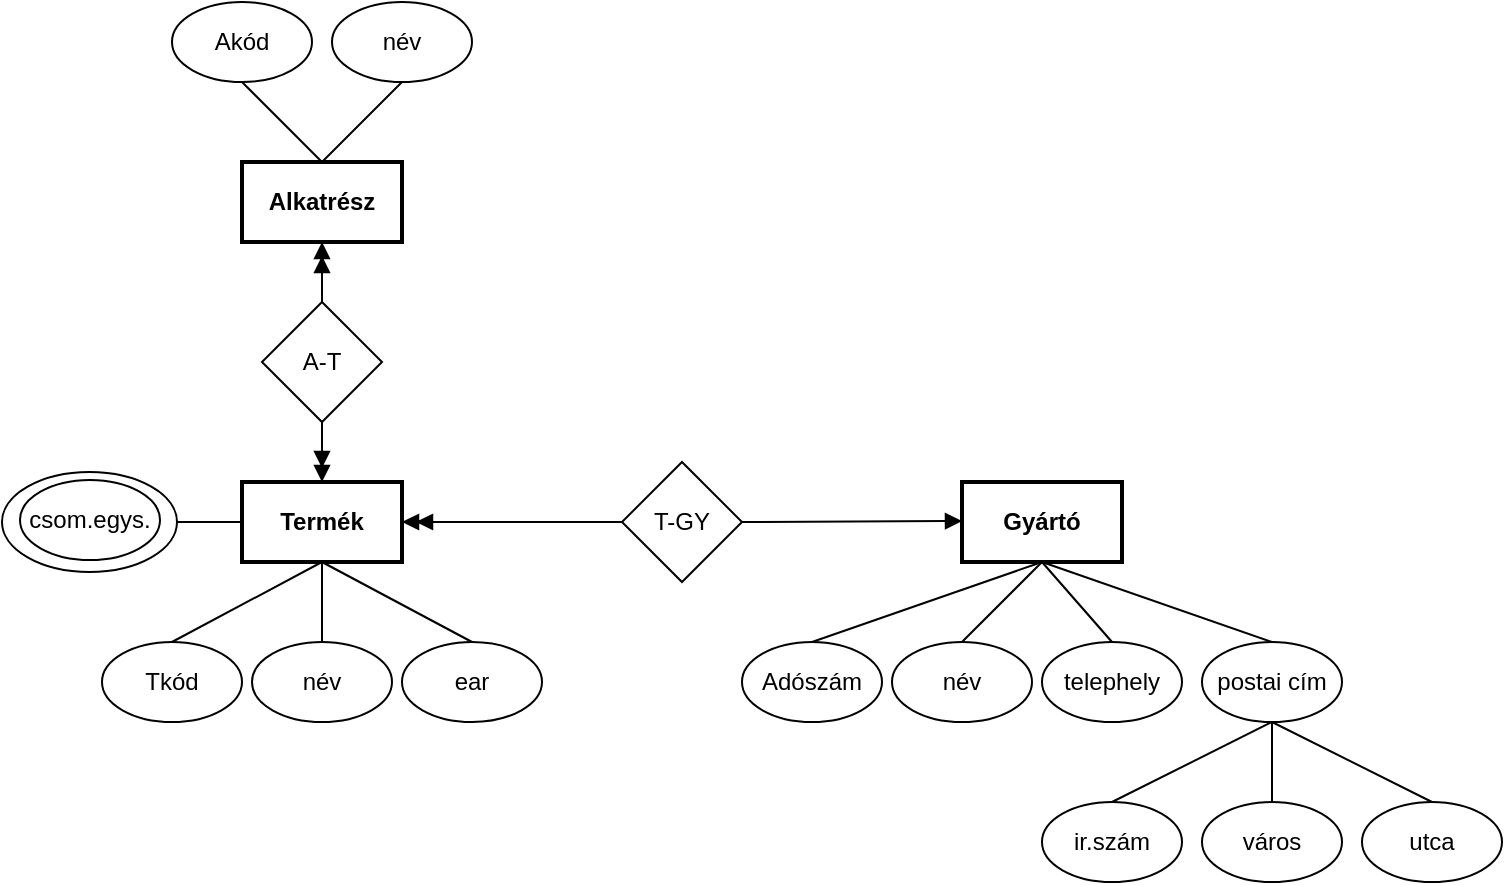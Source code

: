 <mxfile version="26.0.16">
  <diagram name="1 oldal" id="SWGS1Y7EocCnBRG4nAMQ">
    <mxGraphModel dx="826" dy="435" grid="1" gridSize="10" guides="1" tooltips="1" connect="1" arrows="1" fold="1" page="1" pageScale="1" pageWidth="827" pageHeight="1169" math="0" shadow="0">
      <root>
        <mxCell id="0" />
        <mxCell id="1" parent="0" />
        <mxCell id="RpMsPmkwIsjMrGcKM_-s-1" value="Termék" style="rounded=0;whiteSpace=wrap;html=1;strokeWidth=2;fontStyle=1" vertex="1" parent="1">
          <mxGeometry x="160" y="360" width="80" height="40" as="geometry" />
        </mxCell>
        <mxCell id="RpMsPmkwIsjMrGcKM_-s-21" style="edgeStyle=orthogonalEdgeStyle;rounded=0;orthogonalLoop=1;jettySize=auto;html=1;entryX=1;entryY=0.5;entryDx=0;entryDy=0;endArrow=doubleBlock;endFill=1;" edge="1" parent="1" source="RpMsPmkwIsjMrGcKM_-s-3" target="RpMsPmkwIsjMrGcKM_-s-1">
          <mxGeometry relative="1" as="geometry" />
        </mxCell>
        <mxCell id="RpMsPmkwIsjMrGcKM_-s-3" value="T-GY" style="rhombus;whiteSpace=wrap;html=1;" vertex="1" parent="1">
          <mxGeometry x="350" y="350" width="60" height="60" as="geometry" />
        </mxCell>
        <mxCell id="RpMsPmkwIsjMrGcKM_-s-5" value="" style="endArrow=block;html=1;rounded=0;exitX=1;exitY=0.5;exitDx=0;exitDy=0;entryX=0;entryY=0.5;entryDx=0;entryDy=0;endFill=1;" edge="1" parent="1" source="RpMsPmkwIsjMrGcKM_-s-3">
          <mxGeometry width="50" height="50" relative="1" as="geometry">
            <mxPoint x="450" y="379.5" as="sourcePoint" />
            <mxPoint x="520" y="379.5" as="targetPoint" />
          </mxGeometry>
        </mxCell>
        <mxCell id="RpMsPmkwIsjMrGcKM_-s-6" value="Tkód" style="ellipse;whiteSpace=wrap;html=1;" vertex="1" parent="1">
          <mxGeometry x="90" y="440" width="70" height="40" as="geometry" />
        </mxCell>
        <mxCell id="RpMsPmkwIsjMrGcKM_-s-7" value="név" style="ellipse;whiteSpace=wrap;html=1;" vertex="1" parent="1">
          <mxGeometry x="165" y="440" width="70" height="40" as="geometry" />
        </mxCell>
        <mxCell id="RpMsPmkwIsjMrGcKM_-s-8" value="ear" style="ellipse;whiteSpace=wrap;html=1;" vertex="1" parent="1">
          <mxGeometry x="240" y="440" width="70" height="40" as="geometry" />
        </mxCell>
        <mxCell id="RpMsPmkwIsjMrGcKM_-s-9" value="" style="endArrow=none;html=1;rounded=0;exitX=0.5;exitY=0;exitDx=0;exitDy=0;entryX=0;entryY=0.5;entryDx=0;entryDy=0;" edge="1" parent="1" source="RpMsPmkwIsjMrGcKM_-s-6">
          <mxGeometry width="50" height="50" relative="1" as="geometry">
            <mxPoint x="130" y="400" as="sourcePoint" />
            <mxPoint x="200" y="400" as="targetPoint" />
          </mxGeometry>
        </mxCell>
        <mxCell id="RpMsPmkwIsjMrGcKM_-s-10" value="" style="endArrow=none;html=1;rounded=0;exitX=0.5;exitY=0;exitDx=0;exitDy=0;entryX=0.5;entryY=1;entryDx=0;entryDy=0;" edge="1" parent="1" source="RpMsPmkwIsjMrGcKM_-s-7" target="RpMsPmkwIsjMrGcKM_-s-1">
          <mxGeometry width="50" height="50" relative="1" as="geometry">
            <mxPoint x="132" y="448" as="sourcePoint" />
            <mxPoint x="210" y="410" as="targetPoint" />
          </mxGeometry>
        </mxCell>
        <mxCell id="RpMsPmkwIsjMrGcKM_-s-11" value="" style="endArrow=none;html=1;rounded=0;exitX=0.5;exitY=0;exitDx=0;exitDy=0;" edge="1" parent="1" source="RpMsPmkwIsjMrGcKM_-s-8">
          <mxGeometry width="50" height="50" relative="1" as="geometry">
            <mxPoint x="210" y="450" as="sourcePoint" />
            <mxPoint x="200" y="400" as="targetPoint" />
          </mxGeometry>
        </mxCell>
        <mxCell id="RpMsPmkwIsjMrGcKM_-s-12" value="Gyártó" style="rounded=0;whiteSpace=wrap;html=1;strokeWidth=2;fontStyle=1" vertex="1" parent="1">
          <mxGeometry x="520" y="360" width="80" height="40" as="geometry" />
        </mxCell>
        <mxCell id="RpMsPmkwIsjMrGcKM_-s-14" value="Adószám" style="ellipse;whiteSpace=wrap;html=1;" vertex="1" parent="1">
          <mxGeometry x="410" y="440" width="70" height="40" as="geometry" />
        </mxCell>
        <mxCell id="RpMsPmkwIsjMrGcKM_-s-15" value="név" style="ellipse;whiteSpace=wrap;html=1;" vertex="1" parent="1">
          <mxGeometry x="485" y="440" width="70" height="40" as="geometry" />
        </mxCell>
        <mxCell id="RpMsPmkwIsjMrGcKM_-s-16" value="telephely" style="ellipse;whiteSpace=wrap;html=1;" vertex="1" parent="1">
          <mxGeometry x="560" y="440" width="70" height="40" as="geometry" />
        </mxCell>
        <mxCell id="RpMsPmkwIsjMrGcKM_-s-17" value="" style="endArrow=none;html=1;rounded=0;exitX=0.5;exitY=0;exitDx=0;exitDy=0;entryX=0;entryY=0.5;entryDx=0;entryDy=0;" edge="1" parent="1" source="RpMsPmkwIsjMrGcKM_-s-14">
          <mxGeometry width="50" height="50" relative="1" as="geometry">
            <mxPoint x="490" y="400" as="sourcePoint" />
            <mxPoint x="560" y="400" as="targetPoint" />
          </mxGeometry>
        </mxCell>
        <mxCell id="RpMsPmkwIsjMrGcKM_-s-18" value="" style="endArrow=none;html=1;rounded=0;exitX=0.5;exitY=0;exitDx=0;exitDy=0;entryX=0.5;entryY=1;entryDx=0;entryDy=0;" edge="1" parent="1" source="RpMsPmkwIsjMrGcKM_-s-15" target="RpMsPmkwIsjMrGcKM_-s-12">
          <mxGeometry width="50" height="50" relative="1" as="geometry">
            <mxPoint x="492" y="448" as="sourcePoint" />
            <mxPoint x="570" y="410" as="targetPoint" />
          </mxGeometry>
        </mxCell>
        <mxCell id="RpMsPmkwIsjMrGcKM_-s-19" value="" style="endArrow=none;html=1;rounded=0;exitX=0.5;exitY=0;exitDx=0;exitDy=0;" edge="1" parent="1" source="RpMsPmkwIsjMrGcKM_-s-16">
          <mxGeometry width="50" height="50" relative="1" as="geometry">
            <mxPoint x="570" y="450" as="sourcePoint" />
            <mxPoint x="560" y="400" as="targetPoint" />
          </mxGeometry>
        </mxCell>
        <mxCell id="RpMsPmkwIsjMrGcKM_-s-22" value="postai cím" style="ellipse;whiteSpace=wrap;html=1;" vertex="1" parent="1">
          <mxGeometry x="640" y="440" width="70" height="40" as="geometry" />
        </mxCell>
        <mxCell id="RpMsPmkwIsjMrGcKM_-s-23" value="" style="endArrow=none;html=1;rounded=0;exitX=0.5;exitY=0;exitDx=0;exitDy=0;entryX=0.5;entryY=1;entryDx=0;entryDy=0;" edge="1" parent="1" source="RpMsPmkwIsjMrGcKM_-s-22" target="RpMsPmkwIsjMrGcKM_-s-12">
          <mxGeometry width="50" height="50" relative="1" as="geometry">
            <mxPoint x="605" y="450" as="sourcePoint" />
            <mxPoint x="570" y="410" as="targetPoint" />
          </mxGeometry>
        </mxCell>
        <mxCell id="RpMsPmkwIsjMrGcKM_-s-24" value="ir.szám" style="ellipse;whiteSpace=wrap;html=1;" vertex="1" parent="1">
          <mxGeometry x="560" y="520" width="70" height="40" as="geometry" />
        </mxCell>
        <mxCell id="RpMsPmkwIsjMrGcKM_-s-25" value="" style="endArrow=none;html=1;rounded=0;exitX=0.5;exitY=0;exitDx=0;exitDy=0;entryX=0.5;entryY=1;entryDx=0;entryDy=0;" edge="1" parent="1" source="RpMsPmkwIsjMrGcKM_-s-24" target="RpMsPmkwIsjMrGcKM_-s-22">
          <mxGeometry width="50" height="50" relative="1" as="geometry">
            <mxPoint x="725" y="530" as="sourcePoint" />
            <mxPoint x="660" y="500" as="targetPoint" />
          </mxGeometry>
        </mxCell>
        <mxCell id="RpMsPmkwIsjMrGcKM_-s-26" value="város" style="ellipse;whiteSpace=wrap;html=1;" vertex="1" parent="1">
          <mxGeometry x="640" y="520" width="70" height="40" as="geometry" />
        </mxCell>
        <mxCell id="RpMsPmkwIsjMrGcKM_-s-27" value="utca" style="ellipse;whiteSpace=wrap;html=1;" vertex="1" parent="1">
          <mxGeometry x="720" y="520" width="70" height="40" as="geometry" />
        </mxCell>
        <mxCell id="RpMsPmkwIsjMrGcKM_-s-28" value="" style="endArrow=none;html=1;rounded=0;exitX=0.5;exitY=0;exitDx=0;exitDy=0;entryX=0.5;entryY=1;entryDx=0;entryDy=0;" edge="1" parent="1" source="RpMsPmkwIsjMrGcKM_-s-26" target="RpMsPmkwIsjMrGcKM_-s-22">
          <mxGeometry width="50" height="50" relative="1" as="geometry">
            <mxPoint x="605" y="530" as="sourcePoint" />
            <mxPoint x="710" y="500" as="targetPoint" />
          </mxGeometry>
        </mxCell>
        <mxCell id="RpMsPmkwIsjMrGcKM_-s-29" value="" style="endArrow=none;html=1;rounded=0;exitX=0.5;exitY=0;exitDx=0;exitDy=0;entryX=0.5;entryY=1;entryDx=0;entryDy=0;" edge="1" parent="1" source="RpMsPmkwIsjMrGcKM_-s-27" target="RpMsPmkwIsjMrGcKM_-s-22">
          <mxGeometry width="50" height="50" relative="1" as="geometry">
            <mxPoint x="615" y="540" as="sourcePoint" />
            <mxPoint x="770" y="490" as="targetPoint" />
          </mxGeometry>
        </mxCell>
        <mxCell id="RpMsPmkwIsjMrGcKM_-s-30" value="Tkód" style="ellipse;whiteSpace=wrap;html=1;" vertex="1" parent="1">
          <mxGeometry x="40" y="355" width="87.5" height="50" as="geometry" />
        </mxCell>
        <mxCell id="RpMsPmkwIsjMrGcKM_-s-31" value="csom.egys." style="ellipse;whiteSpace=wrap;html=1;" vertex="1" parent="1">
          <mxGeometry x="49" y="359" width="70" height="40" as="geometry" />
        </mxCell>
        <mxCell id="RpMsPmkwIsjMrGcKM_-s-32" value="" style="endArrow=none;html=1;rounded=0;entryX=0;entryY=0.5;entryDx=0;entryDy=0;exitX=1;exitY=0.5;exitDx=0;exitDy=0;" edge="1" parent="1" source="RpMsPmkwIsjMrGcKM_-s-30" target="RpMsPmkwIsjMrGcKM_-s-1">
          <mxGeometry width="50" height="50" relative="1" as="geometry">
            <mxPoint x="140" y="400" as="sourcePoint" />
            <mxPoint x="202.5" y="340" as="targetPoint" />
          </mxGeometry>
        </mxCell>
        <mxCell id="RpMsPmkwIsjMrGcKM_-s-33" value="Alkatrész" style="rounded=0;whiteSpace=wrap;html=1;strokeWidth=2;fontStyle=1" vertex="1" parent="1">
          <mxGeometry x="160" y="200" width="80" height="40" as="geometry" />
        </mxCell>
        <mxCell id="RpMsPmkwIsjMrGcKM_-s-35" style="edgeStyle=orthogonalEdgeStyle;rounded=0;orthogonalLoop=1;jettySize=auto;html=1;entryX=0.5;entryY=1;entryDx=0;entryDy=0;endArrow=doubleBlock;startFill=0;endFill=1;" edge="1" parent="1" source="RpMsPmkwIsjMrGcKM_-s-34" target="RpMsPmkwIsjMrGcKM_-s-33">
          <mxGeometry relative="1" as="geometry" />
        </mxCell>
        <mxCell id="RpMsPmkwIsjMrGcKM_-s-36" style="edgeStyle=orthogonalEdgeStyle;rounded=0;orthogonalLoop=1;jettySize=auto;html=1;entryX=0.5;entryY=0;entryDx=0;entryDy=0;endArrow=doubleBlock;startFill=0;endFill=1;" edge="1" parent="1" source="RpMsPmkwIsjMrGcKM_-s-34" target="RpMsPmkwIsjMrGcKM_-s-1">
          <mxGeometry relative="1" as="geometry" />
        </mxCell>
        <mxCell id="RpMsPmkwIsjMrGcKM_-s-34" value="A-T" style="rhombus;whiteSpace=wrap;html=1;" vertex="1" parent="1">
          <mxGeometry x="170" y="270" width="60" height="60" as="geometry" />
        </mxCell>
        <mxCell id="RpMsPmkwIsjMrGcKM_-s-37" value="név" style="ellipse;whiteSpace=wrap;html=1;" vertex="1" parent="1">
          <mxGeometry x="205" y="120" width="70" height="40" as="geometry" />
        </mxCell>
        <mxCell id="RpMsPmkwIsjMrGcKM_-s-38" value="Akód" style="ellipse;whiteSpace=wrap;html=1;" vertex="1" parent="1">
          <mxGeometry x="125" y="120" width="70" height="40" as="geometry" />
        </mxCell>
        <mxCell id="RpMsPmkwIsjMrGcKM_-s-39" style="rounded=0;orthogonalLoop=1;jettySize=auto;html=1;entryX=0.5;entryY=0;entryDx=0;entryDy=0;endArrow=none;startFill=0;exitX=0.5;exitY=1;exitDx=0;exitDy=0;" edge="1" parent="1" source="RpMsPmkwIsjMrGcKM_-s-37" target="RpMsPmkwIsjMrGcKM_-s-33">
          <mxGeometry relative="1" as="geometry" />
        </mxCell>
        <mxCell id="RpMsPmkwIsjMrGcKM_-s-40" style="rounded=0;orthogonalLoop=1;jettySize=auto;html=1;exitX=0.5;exitY=1;exitDx=0;exitDy=0;entryX=0.5;entryY=0;entryDx=0;entryDy=0;endArrow=none;startFill=0;" edge="1" parent="1" source="RpMsPmkwIsjMrGcKM_-s-38" target="RpMsPmkwIsjMrGcKM_-s-33">
          <mxGeometry relative="1" as="geometry" />
        </mxCell>
      </root>
    </mxGraphModel>
  </diagram>
</mxfile>
